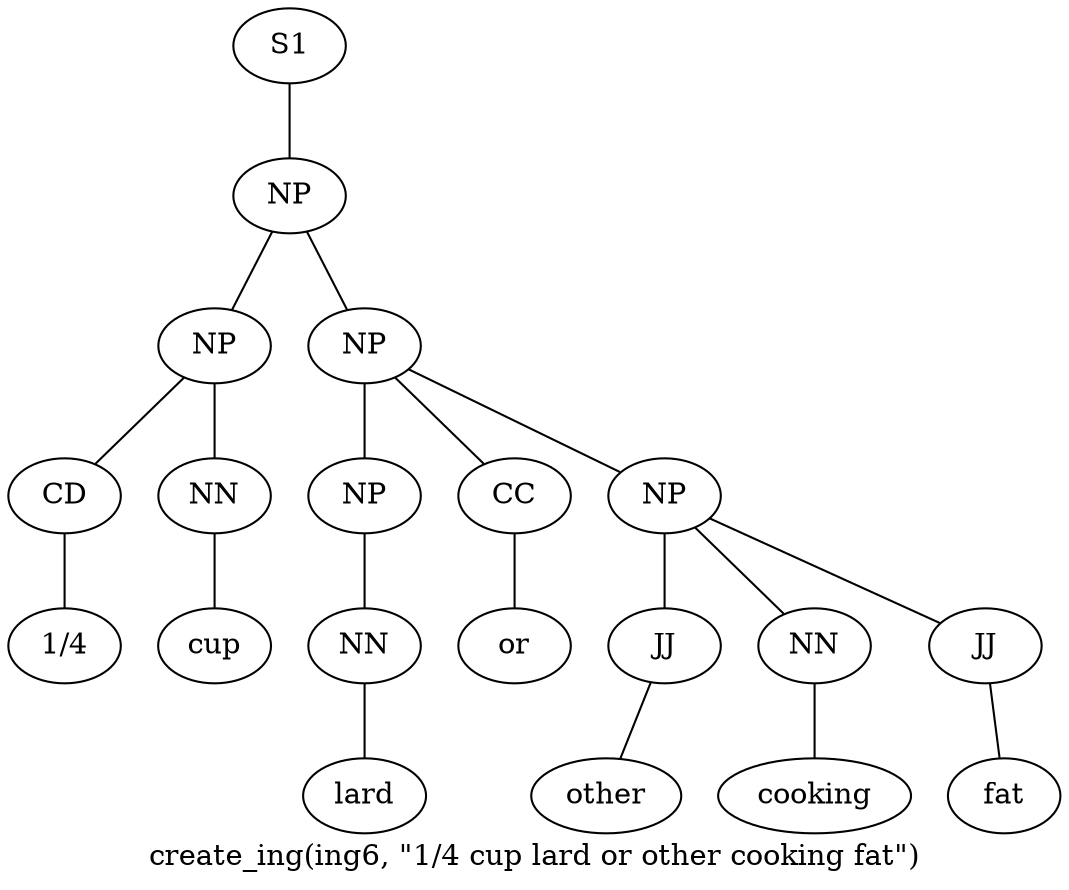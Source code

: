 graph SyntaxGraph {
	label = "create_ing(ing6, \"1/4 cup lard or other cooking fat\")";
	Node0 [label="S1"];
	Node1 [label="NP"];
	Node2 [label="NP"];
	Node3 [label="CD"];
	Node4 [label="1/4"];
	Node5 [label="NN"];
	Node6 [label="cup"];
	Node7 [label="NP"];
	Node8 [label="NP"];
	Node9 [label="NN"];
	Node10 [label="lard"];
	Node11 [label="CC"];
	Node12 [label="or"];
	Node13 [label="NP"];
	Node14 [label="JJ"];
	Node15 [label="other"];
	Node16 [label="NN"];
	Node17 [label="cooking"];
	Node18 [label="JJ"];
	Node19 [label="fat"];

	Node0 -- Node1;
	Node1 -- Node2;
	Node1 -- Node7;
	Node2 -- Node3;
	Node2 -- Node5;
	Node3 -- Node4;
	Node5 -- Node6;
	Node7 -- Node8;
	Node7 -- Node11;
	Node7 -- Node13;
	Node8 -- Node9;
	Node9 -- Node10;
	Node11 -- Node12;
	Node13 -- Node14;
	Node13 -- Node16;
	Node13 -- Node18;
	Node14 -- Node15;
	Node16 -- Node17;
	Node18 -- Node19;
}